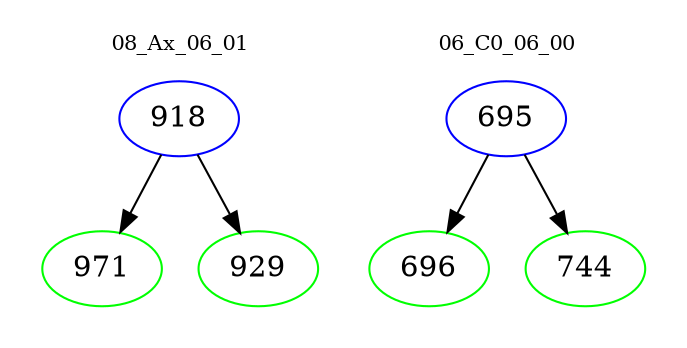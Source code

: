 digraph{
subgraph cluster_0 {
color = white
label = "08_Ax_06_01";
fontsize=10;
T0_918 [label="918", color="blue"]
T0_918 -> T0_971 [color="black"]
T0_971 [label="971", color="green"]
T0_918 -> T0_929 [color="black"]
T0_929 [label="929", color="green"]
}
subgraph cluster_1 {
color = white
label = "06_C0_06_00";
fontsize=10;
T1_695 [label="695", color="blue"]
T1_695 -> T1_696 [color="black"]
T1_696 [label="696", color="green"]
T1_695 -> T1_744 [color="black"]
T1_744 [label="744", color="green"]
}
}

